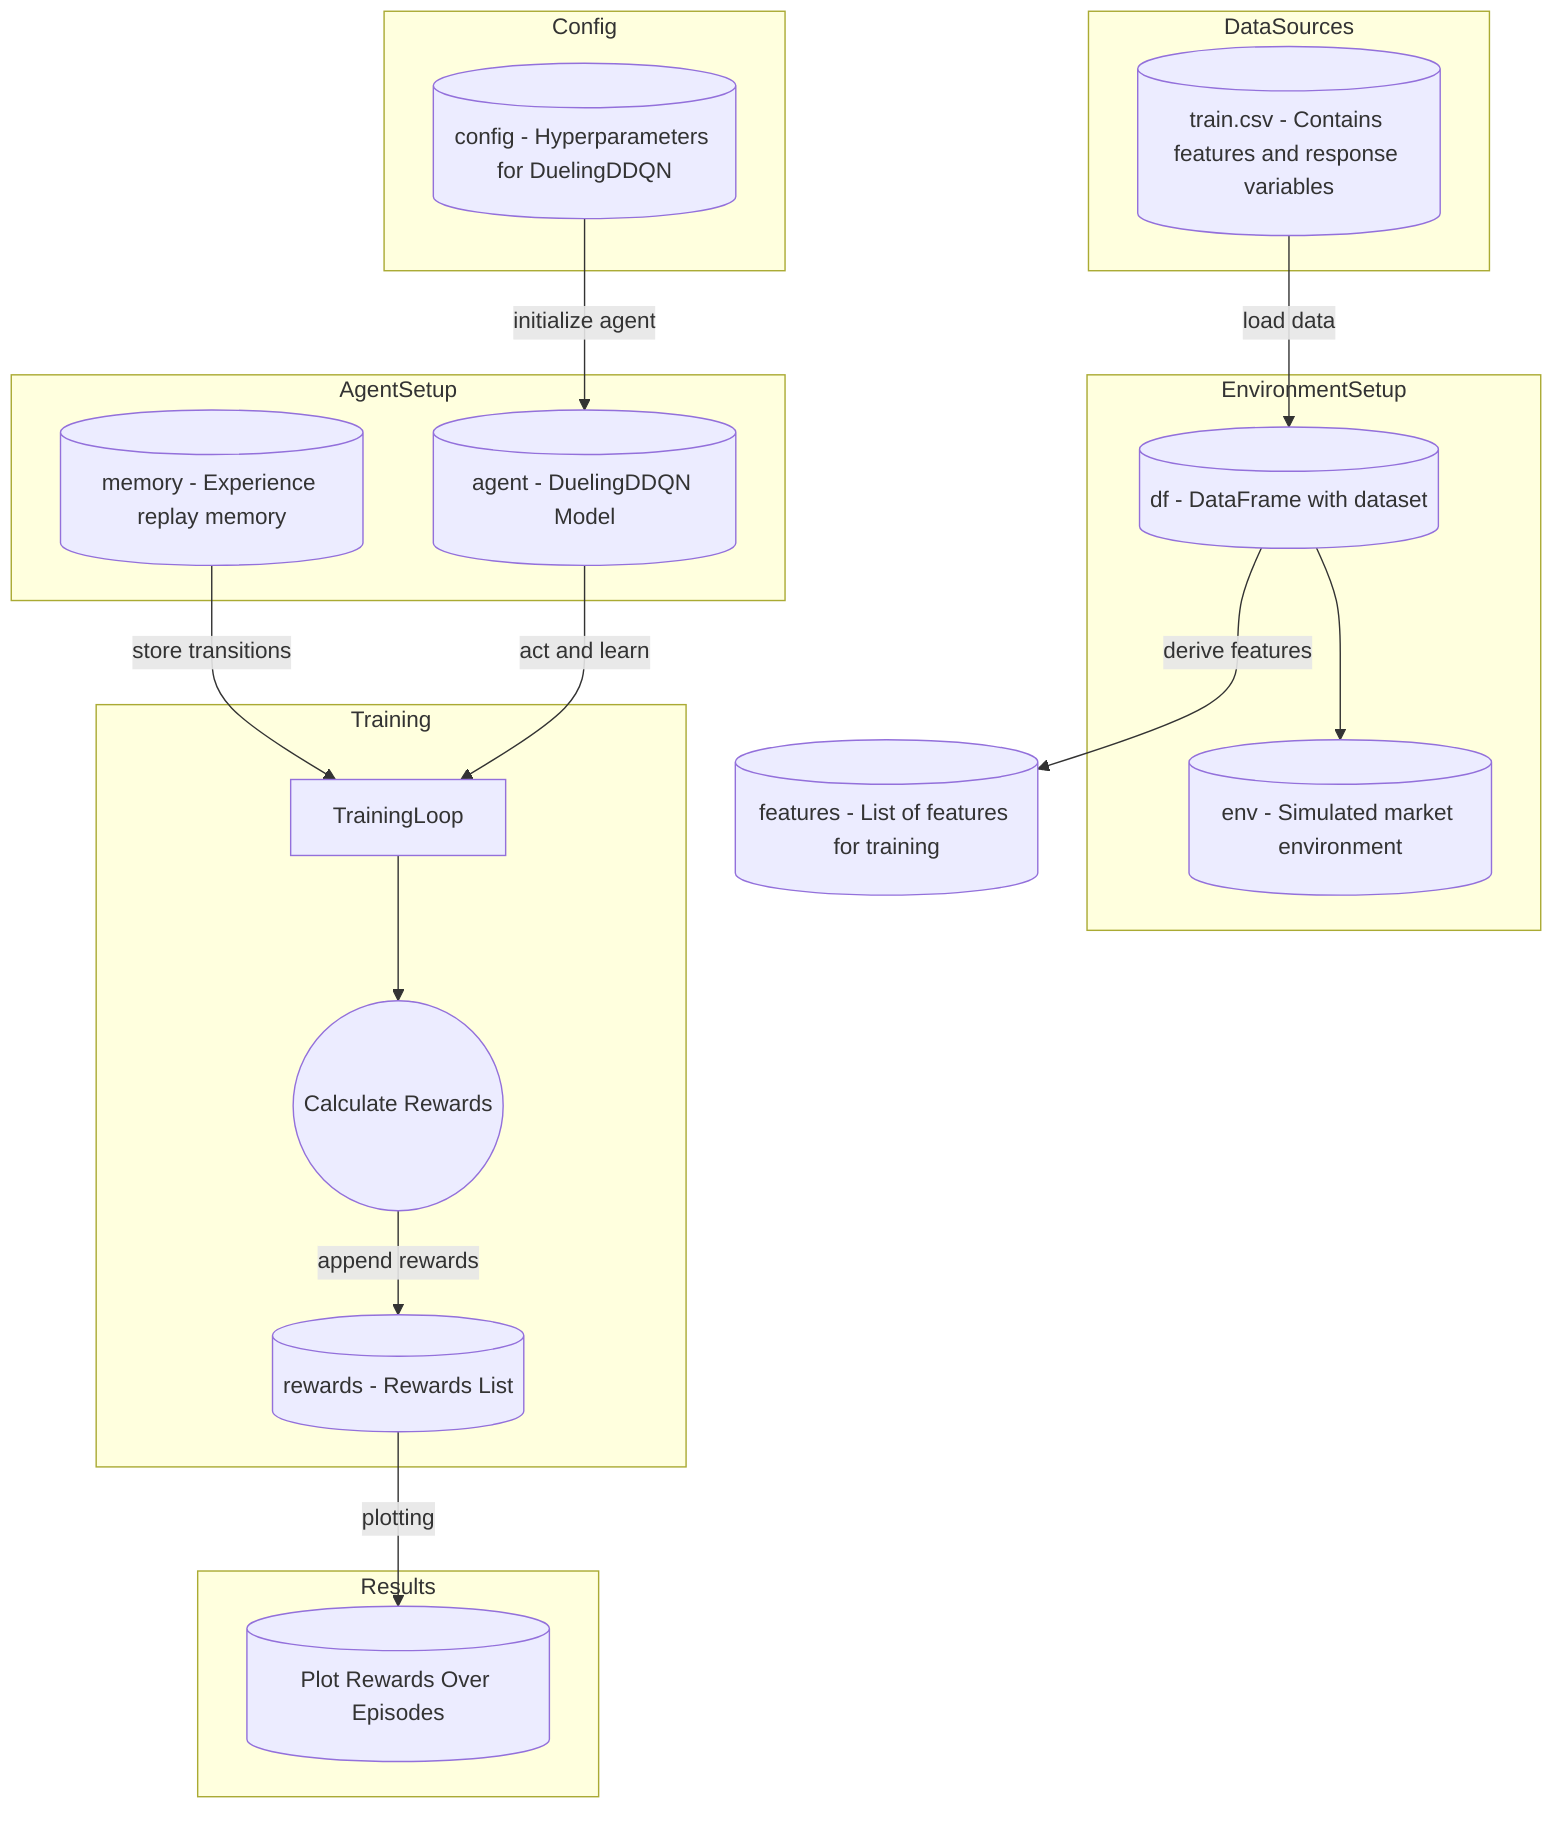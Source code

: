 flowchart TD
    subgraph DataSources
        A[("train.csv" - Contains features and response variables)] 
    end
    A --> |"load data"| B[("df" - DataFrame with dataset)] 
    B --> |"derive features"| C[("features" - List of features for training)]
    
    subgraph EnvironmentSetup
        B --> D[("env" - Simulated market environment)]
    end

    subgraph Config
        E[("config" - Hyperparameters for DuelingDDQN)] 
    end

    subgraph AgentSetup
        F[("memory" - Experience replay memory)]
        G[("agent" - DuelingDDQN Model)]
    end
    E --> |"initialize agent"| G
    F --> |"store transitions"| H[TrainingLoop]
    G --> |"act and learn"| H
    
    subgraph Training
        H --> I(("Calculate Rewards"))
        I --> |"append rewards"| J[("rewards" - Rewards List)]
    end

    subgraph Results
        J --> |"plotting"| K[("Plot Rewards Over Episodes")]
    end

    %% Comments explaining components
    %% DataSources: Initial loading of data from CSV
    %% EnvironmentSetup: Creating market environment
    %% AgentSetup: Setting up experience replay and agent model
    %% Training: Loop to interact with environment, update replay memory, and train agent
    %% Results: Subsequent use of gathered data for plotting